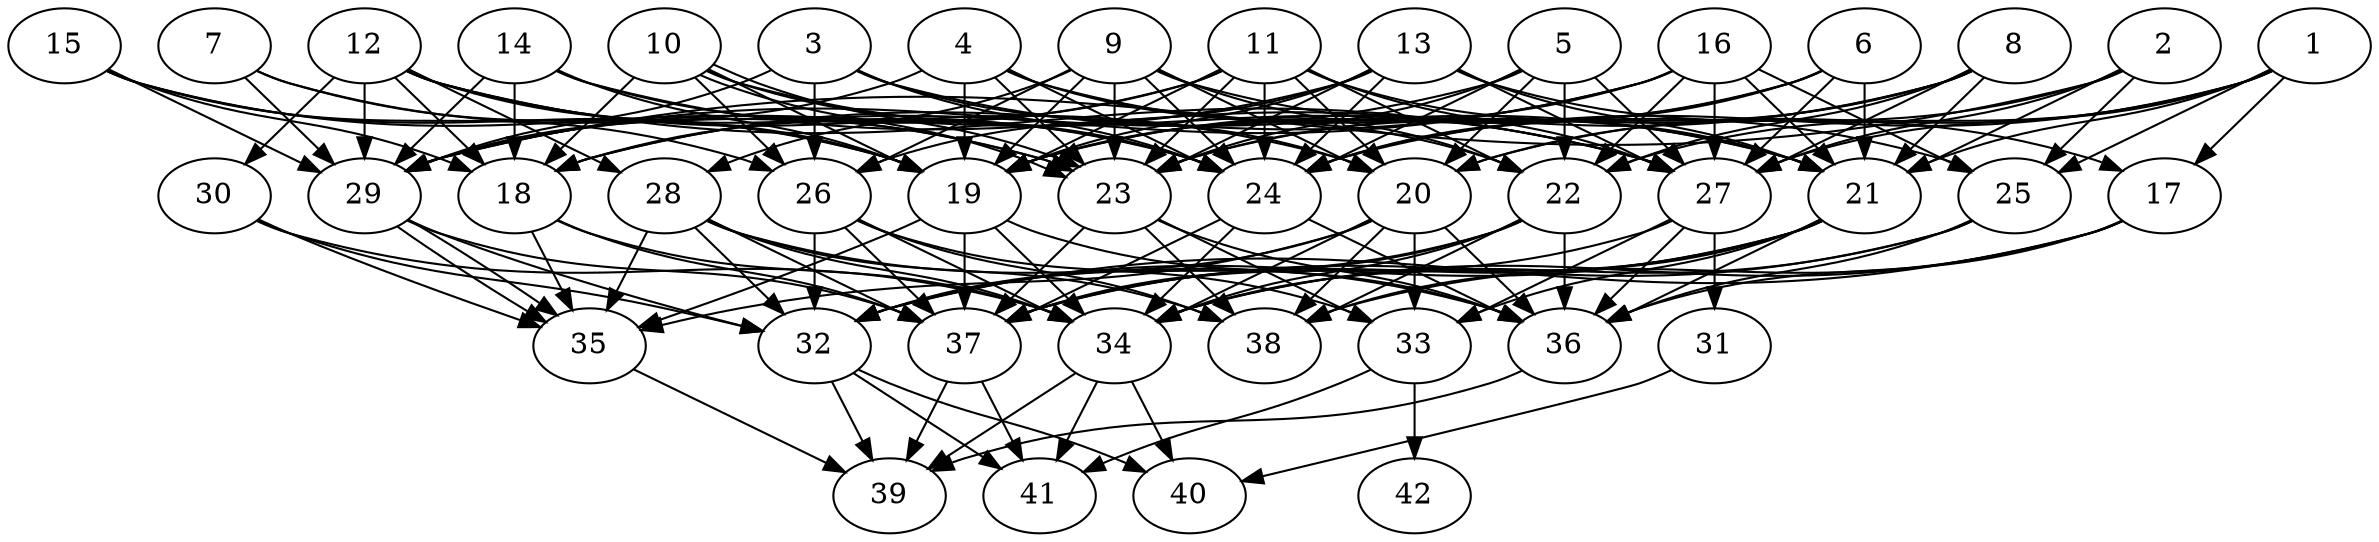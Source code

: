 // DAG (tier=3-complex, mode=compute, n=42, ccr=0.454, fat=0.737, density=0.757, regular=0.387, jump=0.267, mindata=1048576, maxdata=16777216)
// DAG automatically generated by daggen at Sun Aug 24 16:33:34 2025
// /home/ermia/Project/Environments/daggen/bin/daggen --dot --ccr 0.454 --fat 0.737 --regular 0.387 --density 0.757 --jump 0.267 --mindata 1048576 --maxdata 16777216 -n 42 
digraph G {
  1 [size="492323850781805312", alpha="0.07", expect_size="246161925390902656"]
  1 -> 17 [size ="354418688000000"]
  1 -> 20 [size ="354418688000000"]
  1 -> 21 [size ="354418688000000"]
  1 -> 22 [size ="354418688000000"]
  1 -> 24 [size ="354418688000000"]
  1 -> 25 [size ="354418688000000"]
  1 -> 27 [size ="354418688000000"]
  2 [size="38684375041253360", alpha="0.09", expect_size="19342187520626680"]
  2 -> 20 [size ="853520471293952"]
  2 -> 21 [size ="853520471293952"]
  2 -> 25 [size ="853520471293952"]
  2 -> 27 [size ="853520471293952"]
  2 -> 29 [size ="853520471293952"]
  3 [size="45018322938548453376", alpha="0.16", expect_size="22509161469274226688"]
  3 -> 20 [size ="101239392043008"]
  3 -> 21 [size ="101239392043008"]
  3 -> 24 [size ="101239392043008"]
  3 -> 26 [size ="101239392043008"]
  3 -> 29 [size ="101239392043008"]
  4 [size="99426321081119824", alpha="0.11", expect_size="49713160540559912"]
  4 -> 19 [size ="93355946016768"]
  4 -> 21 [size ="93355946016768"]
  4 -> 22 [size ="93355946016768"]
  4 -> 23 [size ="93355946016768"]
  4 -> 24 [size ="93355946016768"]
  4 -> 29 [size ="93355946016768"]
  5 [size="1026967453915724", alpha="0.17", expect_size="513483726957862"]
  5 -> 18 [size ="90192979427328"]
  5 -> 20 [size ="90192979427328"]
  5 -> 22 [size ="90192979427328"]
  5 -> 23 [size ="90192979427328"]
  5 -> 24 [size ="90192979427328"]
  5 -> 27 [size ="90192979427328"]
  6 [size="1085985818440512000", alpha="0.16", expect_size="542992909220256000"]
  6 -> 19 [size ="1026124729548800"]
  6 -> 21 [size ="1026124729548800"]
  6 -> 23 [size ="1026124729548800"]
  6 -> 24 [size ="1026124729548800"]
  6 -> 27 [size ="1026124729548800"]
  7 [size="212439330555997192192", alpha="0.18", expect_size="106219665277998596096"]
  7 -> 19 [size ="284826200440832"]
  7 -> 23 [size ="284826200440832"]
  7 -> 29 [size ="284826200440832"]
  8 [size="1126443008980150124544", alpha="0.19", expect_size="563221504490075062272"]
  8 -> 19 [size ="866089558867968"]
  8 -> 21 [size ="866089558867968"]
  8 -> 22 [size ="866089558867968"]
  8 -> 23 [size ="866089558867968"]
  8 -> 24 [size ="866089558867968"]
  8 -> 27 [size ="866089558867968"]
  9 [size="12355802603890904", alpha="0.08", expect_size="6177901301945452"]
  9 -> 19 [size ="1441767673036800"]
  9 -> 20 [size ="1441767673036800"]
  9 -> 22 [size ="1441767673036800"]
  9 -> 23 [size ="1441767673036800"]
  9 -> 24 [size ="1441767673036800"]
  9 -> 25 [size ="1441767673036800"]
  9 -> 26 [size ="1441767673036800"]
  9 -> 28 [size ="1441767673036800"]
  10 [size="1597923092680788672512", alpha="0.17", expect_size="798961546340394336256"]
  10 -> 18 [size ="1093437344448512"]
  10 -> 19 [size ="1093437344448512"]
  10 -> 23 [size ="1093437344448512"]
  10 -> 23 [size ="1093437344448512"]
  10 -> 24 [size ="1093437344448512"]
  10 -> 26 [size ="1093437344448512"]
  10 -> 27 [size ="1093437344448512"]
  11 [size="20270594701468964", alpha="0.12", expect_size="10135297350734482"]
  11 -> 18 [size ="535127499210752"]
  11 -> 19 [size ="535127499210752"]
  11 -> 20 [size ="535127499210752"]
  11 -> 21 [size ="535127499210752"]
  11 -> 22 [size ="535127499210752"]
  11 -> 23 [size ="535127499210752"]
  11 -> 24 [size ="535127499210752"]
  11 -> 27 [size ="535127499210752"]
  11 -> 29 [size ="535127499210752"]
  12 [size="1732080937344184320", alpha="0.20", expect_size="866040468672092160"]
  12 -> 18 [size ="1587124843315200"]
  12 -> 19 [size ="1587124843315200"]
  12 -> 20 [size ="1587124843315200"]
  12 -> 24 [size ="1587124843315200"]
  12 -> 27 [size ="1587124843315200"]
  12 -> 28 [size ="1587124843315200"]
  12 -> 29 [size ="1587124843315200"]
  12 -> 30 [size ="1587124843315200"]
  13 [size="753981254742370944", alpha="0.20", expect_size="376990627371185472"]
  13 -> 17 [size ="308059884748800"]
  13 -> 19 [size ="308059884748800"]
  13 -> 21 [size ="308059884748800"]
  13 -> 23 [size ="308059884748800"]
  13 -> 24 [size ="308059884748800"]
  13 -> 26 [size ="308059884748800"]
  13 -> 27 [size ="308059884748800"]
  13 -> 29 [size ="308059884748800"]
  14 [size="2873765565236570", alpha="0.08", expect_size="1436882782618285"]
  14 -> 18 [size ="46089830924288"]
  14 -> 19 [size ="46089830924288"]
  14 -> 24 [size ="46089830924288"]
  14 -> 27 [size ="46089830924288"]
  14 -> 29 [size ="46089830924288"]
  15 [size="453202265862350", alpha="0.14", expect_size="226601132931175"]
  15 -> 18 [size ="46721191116800"]
  15 -> 19 [size ="46721191116800"]
  15 -> 23 [size ="46721191116800"]
  15 -> 26 [size ="46721191116800"]
  15 -> 29 [size ="46721191116800"]
  16 [size="18742556661245176", alpha="0.04", expect_size="9371278330622588"]
  16 -> 18 [size ="455148723765248"]
  16 -> 19 [size ="455148723765248"]
  16 -> 21 [size ="455148723765248"]
  16 -> 22 [size ="455148723765248"]
  16 -> 25 [size ="455148723765248"]
  16 -> 27 [size ="455148723765248"]
  16 -> 29 [size ="455148723765248"]
  17 [size="1166485148766568448000", alpha="0.06", expect_size="583242574383284224000"]
  17 -> 32 [size ="886494671667200"]
  17 -> 34 [size ="886494671667200"]
  17 -> 36 [size ="886494671667200"]
  17 -> 38 [size ="886494671667200"]
  18 [size="2008831377270586212352", alpha="0.04", expect_size="1004415688635293106176"]
  18 -> 34 [size ="1273656479055872"]
  18 -> 35 [size ="1273656479055872"]
  18 -> 37 [size ="1273656479055872"]
  19 [size="5006868798853760000", alpha="0.16", expect_size="2503434399426880000"]
  19 -> 34 [size ="2083013538086912"]
  19 -> 35 [size ="2083013538086912"]
  19 -> 36 [size ="2083013538086912"]
  19 -> 37 [size ="2083013538086912"]
  20 [size="944755568202094", alpha="0.07", expect_size="472377784101047"]
  20 -> 32 [size ="15175201587200"]
  20 -> 33 [size ="15175201587200"]
  20 -> 34 [size ="15175201587200"]
  20 -> 35 [size ="15175201587200"]
  20 -> 36 [size ="15175201587200"]
  20 -> 38 [size ="15175201587200"]
  21 [size="61143897393606576", alpha="0.18", expect_size="30571948696803288"]
  21 -> 32 [size ="1467394669150208"]
  21 -> 33 [size ="1467394669150208"]
  21 -> 34 [size ="1467394669150208"]
  21 -> 36 [size ="1467394669150208"]
  21 -> 37 [size ="1467394669150208"]
  21 -> 38 [size ="1467394669150208"]
  22 [size="562082528033979584", alpha="0.13", expect_size="281041264016989792"]
  22 -> 32 [size ="806628714610688"]
  22 -> 34 [size ="806628714610688"]
  22 -> 36 [size ="806628714610688"]
  22 -> 37 [size ="806628714610688"]
  22 -> 38 [size ="806628714610688"]
  23 [size="3882087570826999", alpha="0.11", expect_size="1941043785413499"]
  23 -> 33 [size ="97200612835328"]
  23 -> 36 [size ="97200612835328"]
  23 -> 37 [size ="97200612835328"]
  23 -> 38 [size ="97200612835328"]
  24 [size="46990229826726526976", alpha="0.15", expect_size="23495114913363263488"]
  24 -> 34 [size ="104174565982208"]
  24 -> 36 [size ="104174565982208"]
  24 -> 37 [size ="104174565982208"]
  25 [size="2405371438431835136", alpha="0.13", expect_size="1202685719215917568"]
  25 -> 34 [size ="1846639383805952"]
  25 -> 36 [size ="1846639383805952"]
  25 -> 37 [size ="1846639383805952"]
  26 [size="23541032260657512", alpha="0.15", expect_size="11770516130328756"]
  26 -> 32 [size ="1386441749823488"]
  26 -> 33 [size ="1386441749823488"]
  26 -> 34 [size ="1386441749823488"]
  26 -> 37 [size ="1386441749823488"]
  26 -> 38 [size ="1386441749823488"]
  27 [size="3864763926172845056", alpha="0.19", expect_size="1932381963086422528"]
  27 -> 31 [size ="1902566493388800"]
  27 -> 33 [size ="1902566493388800"]
  27 -> 36 [size ="1902566493388800"]
  27 -> 37 [size ="1902566493388800"]
  28 [size="1079550472882191597568", alpha="0.08", expect_size="539775236441095798784"]
  28 -> 32 [size ="841883416788992"]
  28 -> 34 [size ="841883416788992"]
  28 -> 35 [size ="841883416788992"]
  28 -> 36 [size ="841883416788992"]
  28 -> 37 [size ="841883416788992"]
  28 -> 38 [size ="841883416788992"]
  29 [size="3601983130378884608", alpha="0.09", expect_size="1800991565189442304"]
  29 -> 32 [size ="1783464709849088"]
  29 -> 35 [size ="1783464709849088"]
  29 -> 35 [size ="1783464709849088"]
  29 -> 37 [size ="1783464709849088"]
  30 [size="2030428012202692706304", alpha="0.18", expect_size="1015214006101346353152"]
  30 -> 32 [size ="1282768789045248"]
  30 -> 34 [size ="1282768789045248"]
  30 -> 35 [size ="1282768789045248"]
  31 [size="21393824195903750144", alpha="0.05", expect_size="10696912097951875072"]
  31 -> 40 [size ="61652250656768"]
  32 [size="470788937285267095552", alpha="0.07", expect_size="235394468642633547776"]
  32 -> 39 [size ="484143553052672"]
  32 -> 40 [size ="484143553052672"]
  32 -> 41 [size ="484143553052672"]
  33 [size="1022087046097872617472", alpha="0.07", expect_size="511043523048936308736"]
  33 -> 41 [size ="811736814845952"]
  33 -> 42 [size ="811736814845952"]
  34 [size="9890803123197710", alpha="0.03", expect_size="4945401561598855"]
  34 -> 39 [size ="190145592557568"]
  34 -> 40 [size ="190145592557568"]
  34 -> 41 [size ="190145592557568"]
  35 [size="402276762682021380096", alpha="0.20", expect_size="201138381341010690048"]
  35 -> 39 [size ="435953281794048"]
  36 [size="50696491669786096", alpha="0.15", expect_size="25348245834893048"]
  36 -> 39 [size ="1746717061939200"]
  37 [size="95334079047497312", alpha="0.15", expect_size="47667039523748656"]
  37 -> 39 [size ="2206401237614592"]
  37 -> 41 [size ="2206401237614592"]
  38 [size="2850102866706656", alpha="0.06", expect_size="1425051433353328"]
  39 [size="841483678120247936", alpha="0.04", expect_size="420741839060123968"]
  40 [size="11604022408142084", alpha="0.18", expect_size="5802011204071042"]
  41 [size="1808188610761934080", alpha="0.18", expect_size="904094305380967040"]
  42 [size="266657963760899264", alpha="0.14", expect_size="133328981880449632"]
}
